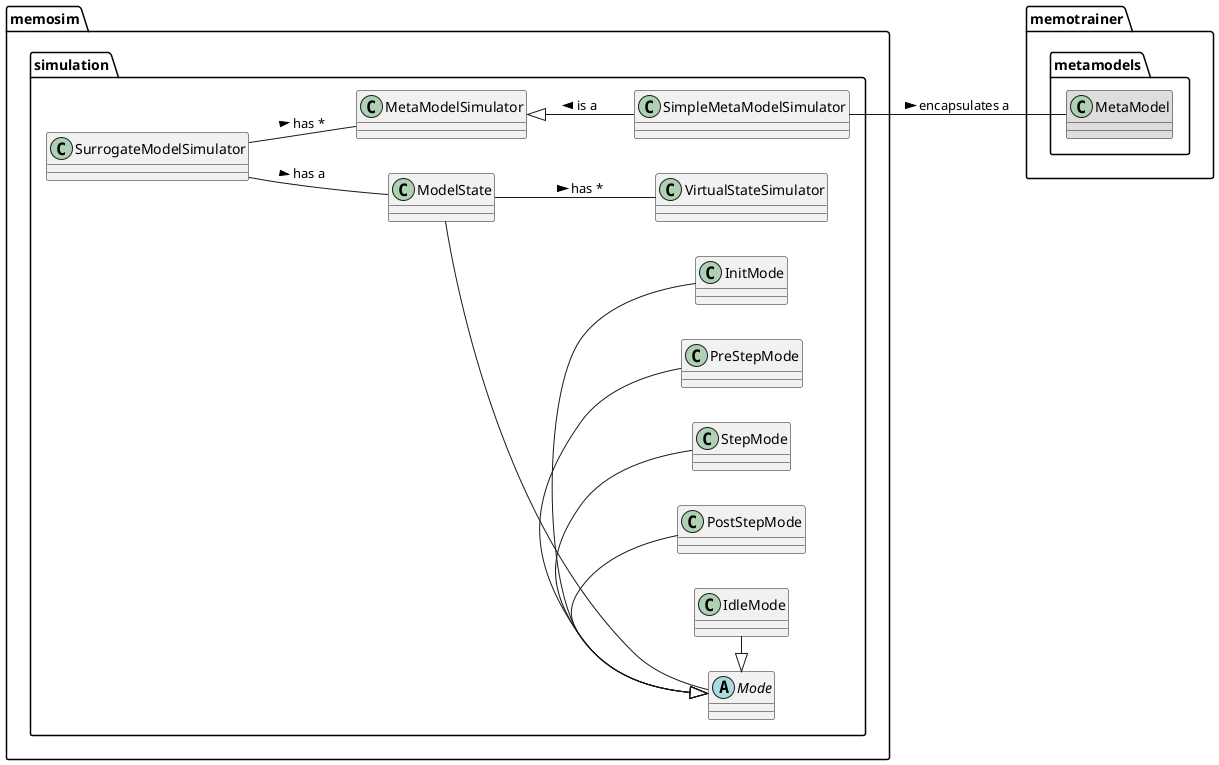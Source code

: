 @startuml
left to right direction

class memosim.simulation.SurrogateModelSimulator

class memosim.simulation.ModelState

abstract class memosim.simulation.Mode

class memosim.simulation.InitMode

class memosim.simulation.PreStepMode

class memosim.simulation.StepMode

class memosim.simulation.PostStepMode

class memosim.simulation.IdleMode

class memosim.simulation.VirtualStateSimulator

class memosim.simulation.MetaModelSimulator

class memotrainer.metamodels.MetaModel #DDDDDD {
}


memosim.simulation.SurrogateModelSimulator -- memosim.simulation.ModelState: has a >
memosim.simulation.SurrogateModelSimulator -- memosim.simulation.MetaModelSimulator: has *  >
memosim.simulation.MetaModelSimulator <|-- memosim.simulation.SimpleMetaModelSimulator: is a <
memosim.simulation.SimpleMetaModelSimulator -- memotrainer.metamodels.MetaModel: encapsulates a >


memosim.simulation.ModelState -- memosim.simulation.VirtualStateSimulator: has * >

memosim.simulation.ModelState -- memosim.simulation.Mode
memosim.simulation.Mode <|- memosim.simulation.InitMode
memosim.simulation.Mode <|- memosim.simulation.PreStepMode
memosim.simulation.Mode <|- memosim.simulation.StepMode
memosim.simulation.Mode <|- memosim.simulation.PostStepMode
memosim.simulation.Mode <|- memosim.simulation.IdleMode


@enduml
